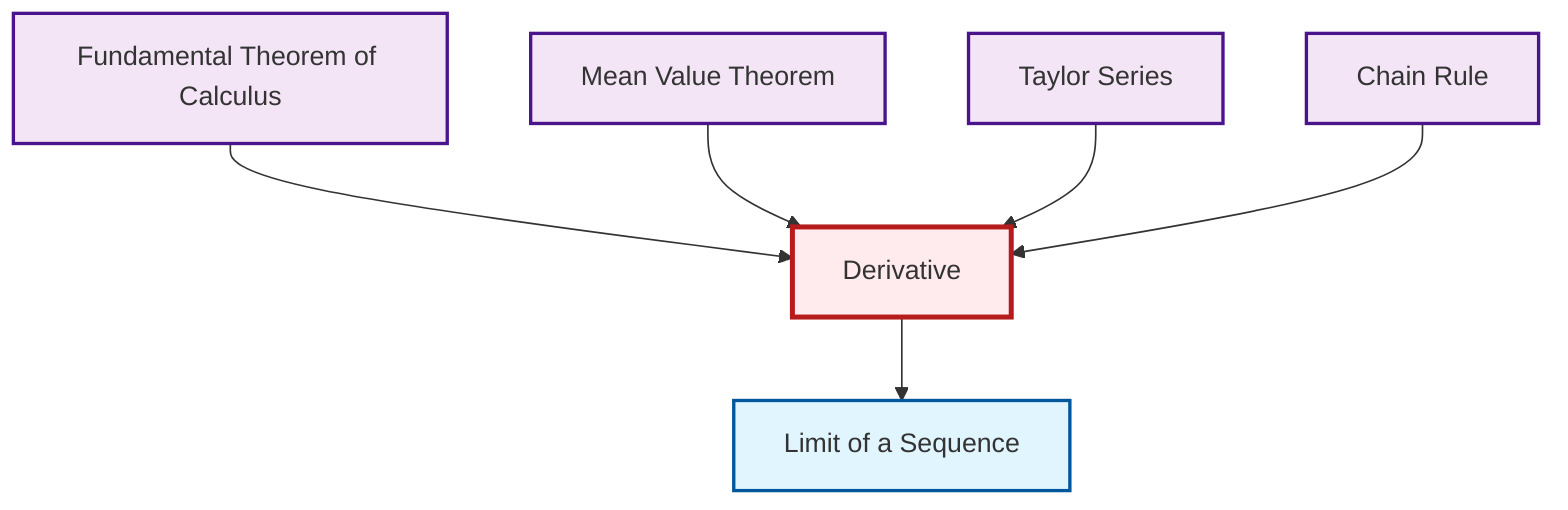 graph TD
    classDef definition fill:#e1f5fe,stroke:#01579b,stroke-width:2px
    classDef theorem fill:#f3e5f5,stroke:#4a148c,stroke-width:2px
    classDef axiom fill:#fff3e0,stroke:#e65100,stroke-width:2px
    classDef example fill:#e8f5e9,stroke:#1b5e20,stroke-width:2px
    classDef current fill:#ffebee,stroke:#b71c1c,stroke-width:3px
    thm-fundamental-calculus["Fundamental Theorem of Calculus"]:::theorem
    def-limit["Limit of a Sequence"]:::definition
    thm-chain-rule["Chain Rule"]:::theorem
    thm-mean-value["Mean Value Theorem"]:::theorem
    def-derivative["Derivative"]:::definition
    thm-taylor-series["Taylor Series"]:::theorem
    thm-fundamental-calculus --> def-derivative
    thm-mean-value --> def-derivative
    thm-taylor-series --> def-derivative
    def-derivative --> def-limit
    thm-chain-rule --> def-derivative
    class def-derivative current